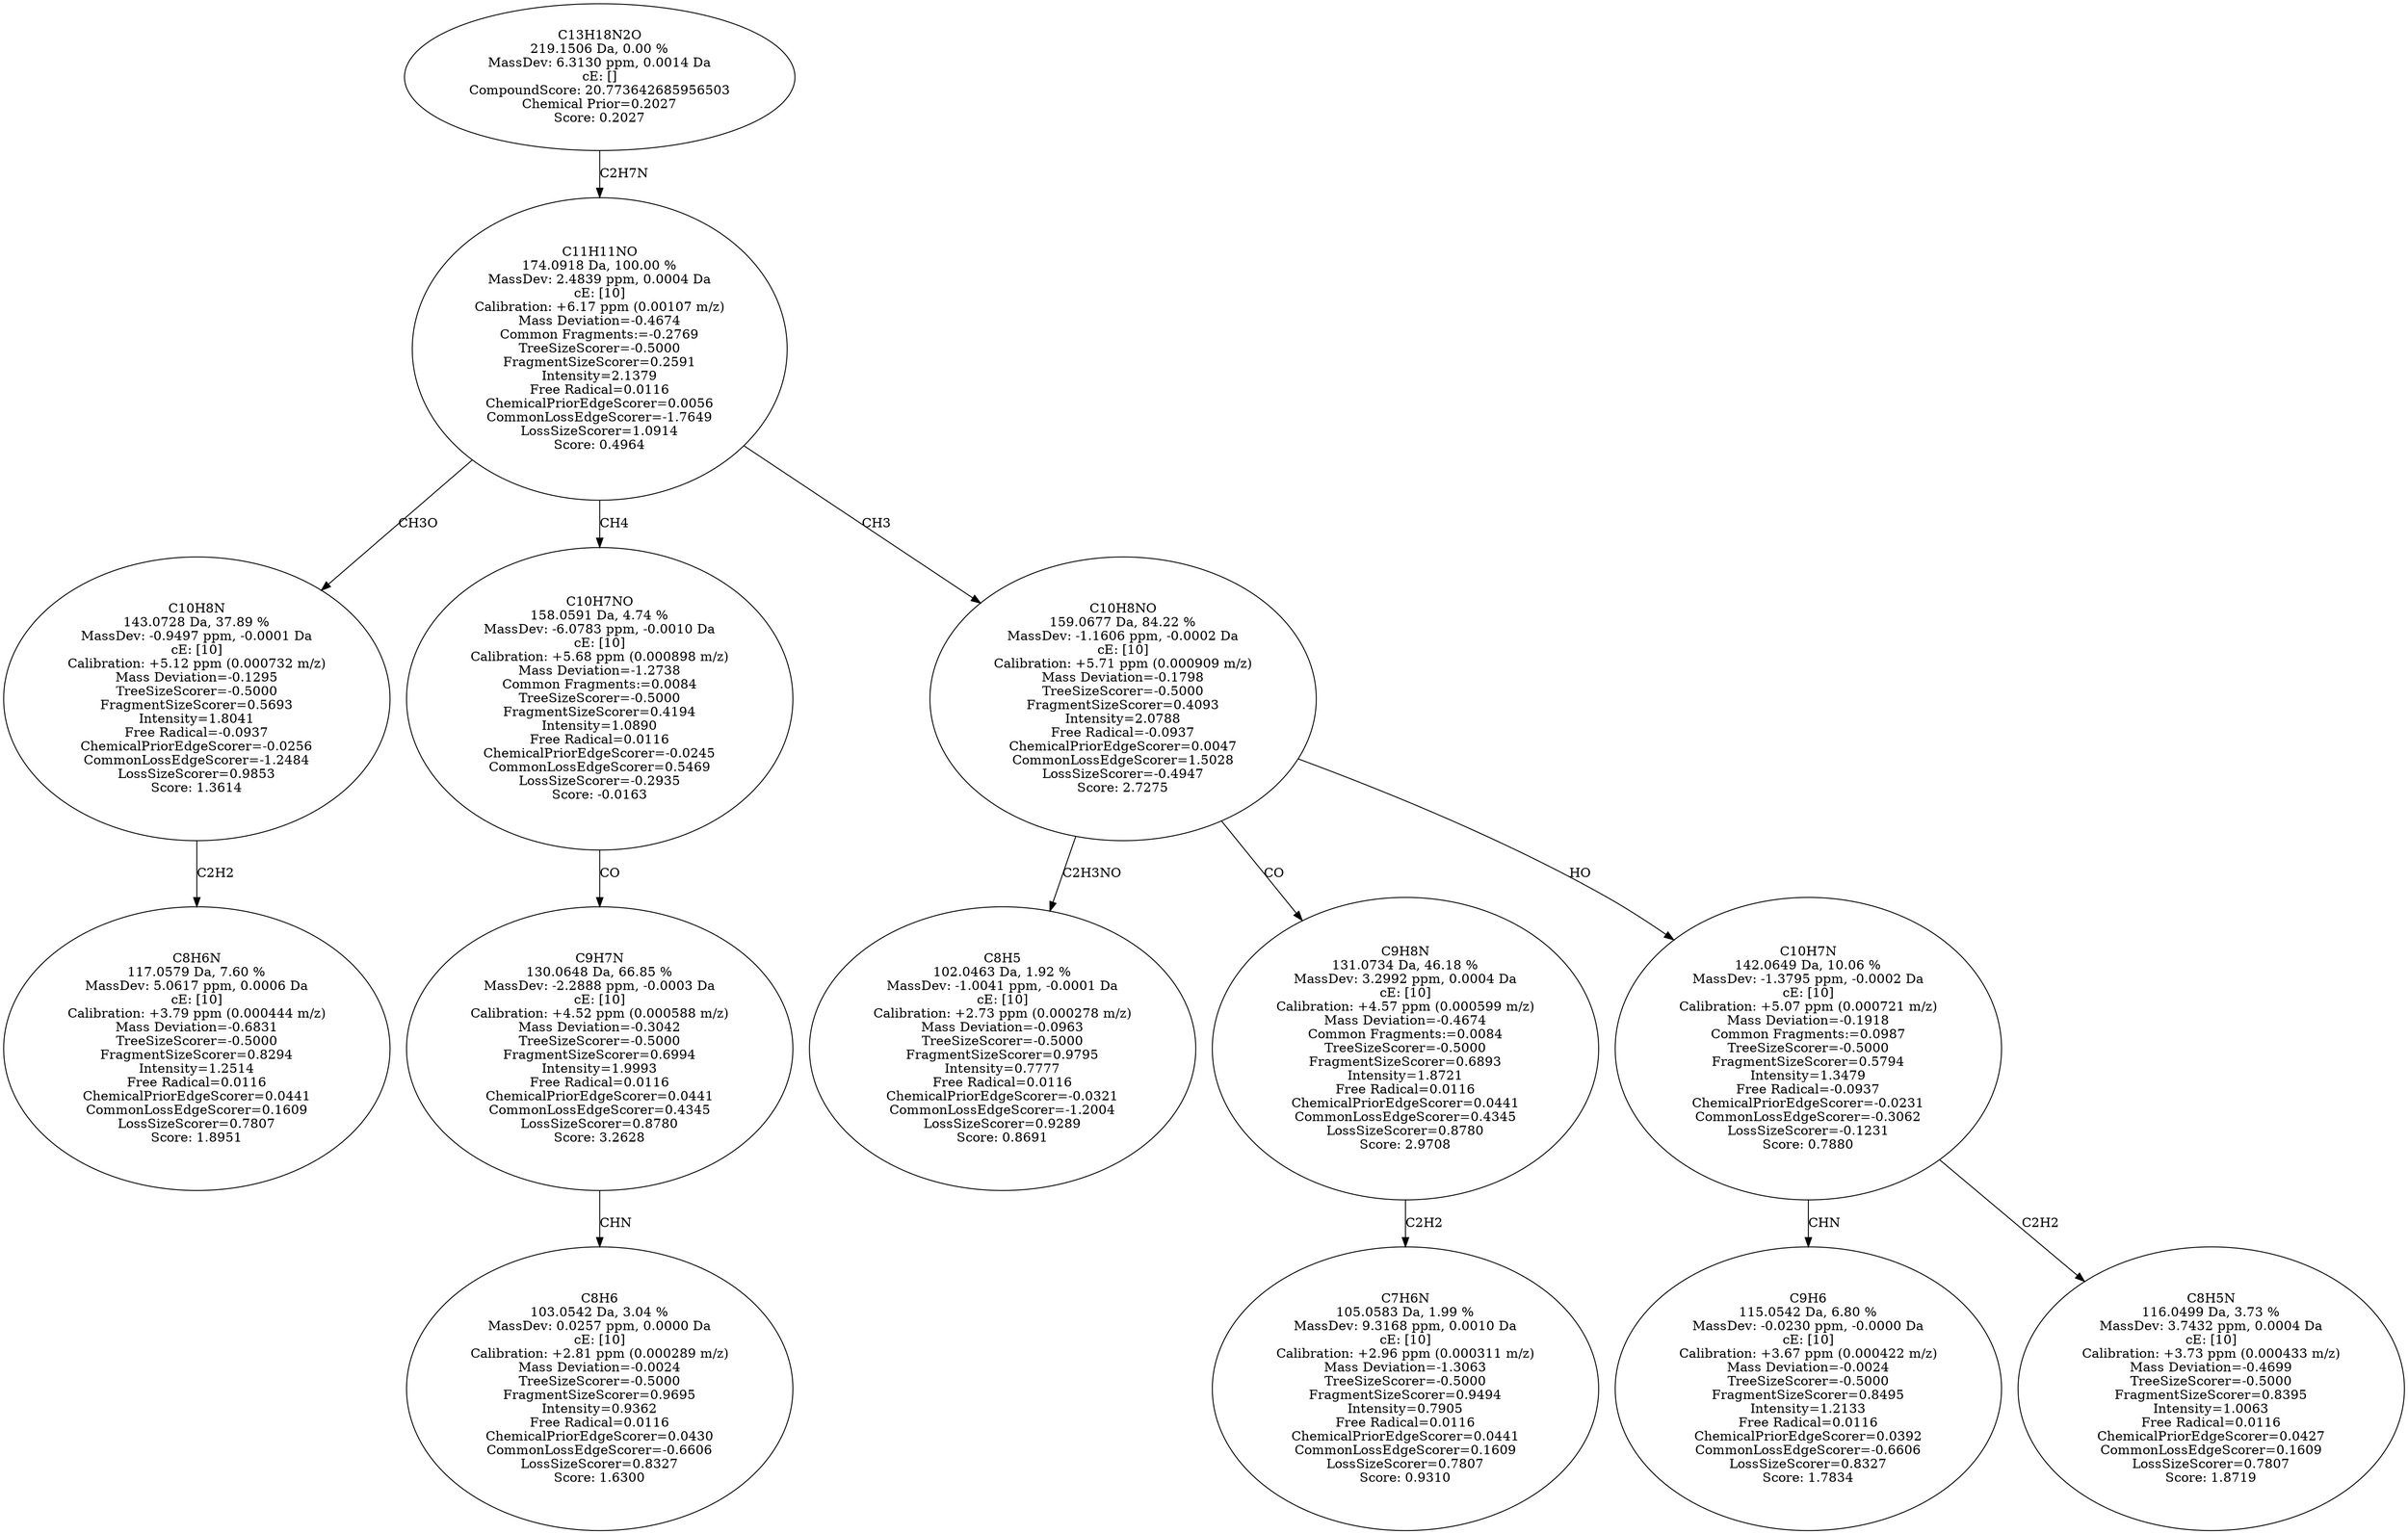 strict digraph {
v1 [label="C8H6N\n117.0579 Da, 7.60 %\nMassDev: 5.0617 ppm, 0.0006 Da\ncE: [10]\nCalibration: +3.79 ppm (0.000444 m/z)\nMass Deviation=-0.6831\nTreeSizeScorer=-0.5000\nFragmentSizeScorer=0.8294\nIntensity=1.2514\nFree Radical=0.0116\nChemicalPriorEdgeScorer=0.0441\nCommonLossEdgeScorer=0.1609\nLossSizeScorer=0.7807\nScore: 1.8951"];
v2 [label="C10H8N\n143.0728 Da, 37.89 %\nMassDev: -0.9497 ppm, -0.0001 Da\ncE: [10]\nCalibration: +5.12 ppm (0.000732 m/z)\nMass Deviation=-0.1295\nTreeSizeScorer=-0.5000\nFragmentSizeScorer=0.5693\nIntensity=1.8041\nFree Radical=-0.0937\nChemicalPriorEdgeScorer=-0.0256\nCommonLossEdgeScorer=-1.2484\nLossSizeScorer=0.9853\nScore: 1.3614"];
v3 [label="C8H6\n103.0542 Da, 3.04 %\nMassDev: 0.0257 ppm, 0.0000 Da\ncE: [10]\nCalibration: +2.81 ppm (0.000289 m/z)\nMass Deviation=-0.0024\nTreeSizeScorer=-0.5000\nFragmentSizeScorer=0.9695\nIntensity=0.9362\nFree Radical=0.0116\nChemicalPriorEdgeScorer=0.0430\nCommonLossEdgeScorer=-0.6606\nLossSizeScorer=0.8327\nScore: 1.6300"];
v4 [label="C9H7N\n130.0648 Da, 66.85 %\nMassDev: -2.2888 ppm, -0.0003 Da\ncE: [10]\nCalibration: +4.52 ppm (0.000588 m/z)\nMass Deviation=-0.3042\nTreeSizeScorer=-0.5000\nFragmentSizeScorer=0.6994\nIntensity=1.9993\nFree Radical=0.0116\nChemicalPriorEdgeScorer=0.0441\nCommonLossEdgeScorer=0.4345\nLossSizeScorer=0.8780\nScore: 3.2628"];
v5 [label="C10H7NO\n158.0591 Da, 4.74 %\nMassDev: -6.0783 ppm, -0.0010 Da\ncE: [10]\nCalibration: +5.68 ppm (0.000898 m/z)\nMass Deviation=-1.2738\nCommon Fragments:=0.0084\nTreeSizeScorer=-0.5000\nFragmentSizeScorer=0.4194\nIntensity=1.0890\nFree Radical=0.0116\nChemicalPriorEdgeScorer=-0.0245\nCommonLossEdgeScorer=0.5469\nLossSizeScorer=-0.2935\nScore: -0.0163"];
v6 [label="C8H5\n102.0463 Da, 1.92 %\nMassDev: -1.0041 ppm, -0.0001 Da\ncE: [10]\nCalibration: +2.73 ppm (0.000278 m/z)\nMass Deviation=-0.0963\nTreeSizeScorer=-0.5000\nFragmentSizeScorer=0.9795\nIntensity=0.7777\nFree Radical=0.0116\nChemicalPriorEdgeScorer=-0.0321\nCommonLossEdgeScorer=-1.2004\nLossSizeScorer=0.9289\nScore: 0.8691"];
v7 [label="C7H6N\n105.0583 Da, 1.99 %\nMassDev: 9.3168 ppm, 0.0010 Da\ncE: [10]\nCalibration: +2.96 ppm (0.000311 m/z)\nMass Deviation=-1.3063\nTreeSizeScorer=-0.5000\nFragmentSizeScorer=0.9494\nIntensity=0.7905\nFree Radical=0.0116\nChemicalPriorEdgeScorer=0.0441\nCommonLossEdgeScorer=0.1609\nLossSizeScorer=0.7807\nScore: 0.9310"];
v8 [label="C9H8N\n131.0734 Da, 46.18 %\nMassDev: 3.2992 ppm, 0.0004 Da\ncE: [10]\nCalibration: +4.57 ppm (0.000599 m/z)\nMass Deviation=-0.4674\nCommon Fragments:=0.0084\nTreeSizeScorer=-0.5000\nFragmentSizeScorer=0.6893\nIntensity=1.8721\nFree Radical=0.0116\nChemicalPriorEdgeScorer=0.0441\nCommonLossEdgeScorer=0.4345\nLossSizeScorer=0.8780\nScore: 2.9708"];
v9 [label="C9H6\n115.0542 Da, 6.80 %\nMassDev: -0.0230 ppm, -0.0000 Da\ncE: [10]\nCalibration: +3.67 ppm (0.000422 m/z)\nMass Deviation=-0.0024\nTreeSizeScorer=-0.5000\nFragmentSizeScorer=0.8495\nIntensity=1.2133\nFree Radical=0.0116\nChemicalPriorEdgeScorer=0.0392\nCommonLossEdgeScorer=-0.6606\nLossSizeScorer=0.8327\nScore: 1.7834"];
v10 [label="C8H5N\n116.0499 Da, 3.73 %\nMassDev: 3.7432 ppm, 0.0004 Da\ncE: [10]\nCalibration: +3.73 ppm (0.000433 m/z)\nMass Deviation=-0.4699\nTreeSizeScorer=-0.5000\nFragmentSizeScorer=0.8395\nIntensity=1.0063\nFree Radical=0.0116\nChemicalPriorEdgeScorer=0.0427\nCommonLossEdgeScorer=0.1609\nLossSizeScorer=0.7807\nScore: 1.8719"];
v11 [label="C10H7N\n142.0649 Da, 10.06 %\nMassDev: -1.3795 ppm, -0.0002 Da\ncE: [10]\nCalibration: +5.07 ppm (0.000721 m/z)\nMass Deviation=-0.1918\nCommon Fragments:=0.0987\nTreeSizeScorer=-0.5000\nFragmentSizeScorer=0.5794\nIntensity=1.3479\nFree Radical=-0.0937\nChemicalPriorEdgeScorer=-0.0231\nCommonLossEdgeScorer=-0.3062\nLossSizeScorer=-0.1231\nScore: 0.7880"];
v12 [label="C10H8NO\n159.0677 Da, 84.22 %\nMassDev: -1.1606 ppm, -0.0002 Da\ncE: [10]\nCalibration: +5.71 ppm (0.000909 m/z)\nMass Deviation=-0.1798\nTreeSizeScorer=-0.5000\nFragmentSizeScorer=0.4093\nIntensity=2.0788\nFree Radical=-0.0937\nChemicalPriorEdgeScorer=0.0047\nCommonLossEdgeScorer=1.5028\nLossSizeScorer=-0.4947\nScore: 2.7275"];
v13 [label="C11H11NO\n174.0918 Da, 100.00 %\nMassDev: 2.4839 ppm, 0.0004 Da\ncE: [10]\nCalibration: +6.17 ppm (0.00107 m/z)\nMass Deviation=-0.4674\nCommon Fragments:=-0.2769\nTreeSizeScorer=-0.5000\nFragmentSizeScorer=0.2591\nIntensity=2.1379\nFree Radical=0.0116\nChemicalPriorEdgeScorer=0.0056\nCommonLossEdgeScorer=-1.7649\nLossSizeScorer=1.0914\nScore: 0.4964"];
v14 [label="C13H18N2O\n219.1506 Da, 0.00 %\nMassDev: 6.3130 ppm, 0.0014 Da\ncE: []\nCompoundScore: 20.773642685956503\nChemical Prior=0.2027\nScore: 0.2027"];
v2 -> v1 [label="C2H2"];
v13 -> v2 [label="CH3O"];
v4 -> v3 [label="CHN"];
v5 -> v4 [label="CO"];
v13 -> v5 [label="CH4"];
v12 -> v6 [label="C2H3NO"];
v8 -> v7 [label="C2H2"];
v12 -> v8 [label="CO"];
v11 -> v9 [label="CHN"];
v11 -> v10 [label="C2H2"];
v12 -> v11 [label="HO"];
v13 -> v12 [label="CH3"];
v14 -> v13 [label="C2H7N"];
}